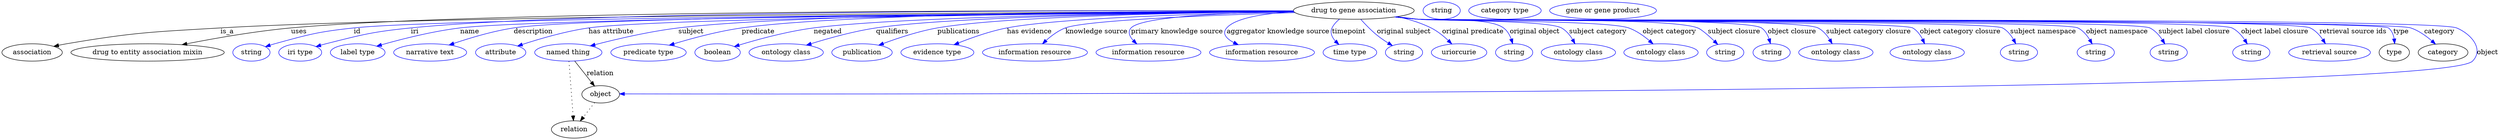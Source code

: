 digraph {
	graph [bb="0,0,5164.4,283"];
	node [label="\N"];
	"drug to gene association"	[height=0.5,
		label="drug to gene association",
		pos="2796.4,265",
		width=3.4664];
	association	[height=0.5,
		pos="62.394,178",
		width=1.7332];
	"drug to gene association" -> association	[label=is_a,
		lp="466.39,221.5",
		pos="e,107.28,190.69 2671.8,263.59 2251.9,261.98 890.16,254.86 452.39,229 310.11,220.59 273.9,219.98 133.39,196 128.08,195.09 122.58,\
194.02 117.09,192.86"];
	"drug to entity association mixin"	[height=0.5,
		pos="301.39,178",
		width=4.4052];
	"drug to gene association" -> "drug to entity association mixin"	[label=uses,
		lp="614.89,221.5",
		pos="e,372.71,194.12 2671.5,264.49 2268.5,265.68 1005.2,266.26 598.39,229 524.93,222.27 442.23,207.77 382.79,196.11"];
	id	[color=blue,
		height=0.5,
		label=string,
		pos="516.39,178",
		width=1.0652];
	"drug to gene association" -> id	[color=blue,
		label=id,
		lp="735.39,221.5",
		pos="e,545.37,190.01 2671.9,263.21 2254.7,260.38 920.73,249.8 728.39,229 654.48,221 636.06,215.79 564.39,196 561.28,195.14 558.08,194.18 \
554.89,193.17",
		style=solid];
	iri	[color=blue,
		height=0.5,
		label="iri type",
		pos="617.39,178",
		width=1.2277];
	"drug to gene association" -> iri	[color=blue,
		label=iri,
		lp="853.39,221.5",
		pos="e,650.01,190.16 2671.3,264.51 2299,265.59 1201.5,265.5 845.39,229 766.66,220.93 747.11,215.46 670.39,196 666.97,195.13 663.43,194.16 \
659.9,193.14",
		style=solid];
	name	[color=blue,
		height=0.5,
		label="label type",
		pos="736.39,178",
		width=1.5707];
	"drug to gene association" -> name	[color=blue,
		label=name,
		lp="967.39,221.5",
		pos="e,775.59,191.06 2672.1,263.12 2285.1,260.19 1117.2,249.7 947.39,229 891,222.12 827.78,205.98 785.37,193.88",
		style=solid];
	description	[color=blue,
		height=0.5,
		label="narrative text",
		pos="886.39,178",
		width=2.0943];
	"drug to gene association" -> description	[color=blue,
		label=description,
		lp="1098.9,221.5",
		pos="e,925.36,193.52 2672.1,263.38 2300.8,261.27 1216.2,253.1 1058.4,229 1015.9,222.51 969.07,208.43 935.04,196.86",
		style=solid];
	"has attribute"	[color=blue,
		height=0.5,
		label=attribute,
		pos="1031.4,178",
		width=1.4443];
	"drug to gene association" -> "has attribute"	[color=blue,
		label="has attribute",
		lp="1260.4,221.5",
		pos="e,1066.4,191.41 2672.2,263 2324.2,259.94 1355.8,249.67 1213.4,229 1165.7,222.07 1112.7,206.59 1076.2,194.67",
		style=solid];
	subject	[color=blue,
		height=0.5,
		label="named thing",
		pos="1171.4,178",
		width=1.9318];
	"drug to gene association" -> subject	[color=blue,
		label=subject,
		lp="1425.4,221.5",
		pos="e,1216.8,191.65 2671.6,263.92 2376.8,263.25 1643.5,258.55 1399.4,229 1339.6,221.76 1272.4,206.08 1226.5,194.2",
		style=solid];
	predicate	[color=blue,
		height=0.5,
		label="predicate type",
		pos="1337.4,178",
		width=2.1665];
	"drug to gene association" -> predicate	[color=blue,
		label=predicate,
		lp="1563.4,221.5",
		pos="e,1380.3,193.17 2671.5,264.15 2396.8,263.9 1747,259.94 1529.4,229 1481.5,222.19 1428.4,207.8 1390.2,196.2",
		style=solid];
	negated	[color=blue,
		height=0.5,
		label=boolean,
		pos="1480.4,178",
		width=1.2999];
	"drug to gene association" -> negated	[color=blue,
		label=negated,
		lp="1707.4,221.5",
		pos="e,1515,190.39 2672,263.17 2422.2,261 1867.1,253.49 1678.4,229 1624.6,222.02 1564.4,205.52 1524.6,193.37",
		style=solid];
	qualifiers	[color=blue,
		height=0.5,
		label="ontology class",
		pos="1621.4,178",
		width=2.1304];
	"drug to gene association" -> qualifiers	[color=blue,
		label=qualifiers,
		lp="1840.9,221.5",
		pos="e,1663.3,193.2 2672,263.12 2444.6,260.92 1970.4,253.47 1807.4,229 1761.1,222.05 1709.8,207.75 1672.8,196.22",
		style=solid];
	publications	[color=blue,
		height=0.5,
		label=publication,
		pos="1778.4,178",
		width=1.7332];
	"drug to gene association" -> publications	[color=blue,
		label=publications,
		lp="1978.4,221.5",
		pos="e,1813,193.08 2671.9,263.06 2468.1,260.84 2072.2,253.42 1934.4,229 1895.7,222.15 1853.4,208.15 1822.6,196.7",
		style=solid];
	"has evidence"	[color=blue,
		height=0.5,
		label="evidence type",
		pos="1934.4,178",
		width=2.0943];
	"drug to gene association" -> "has evidence"	[color=blue,
		label="has evidence",
		lp="2124.9,221.5",
		pos="e,1968.8,194.09 2672.9,262.22 2498.4,258.98 2188.6,250.36 2078.4,229 2043.9,222.31 2006.4,209.1 1978.3,197.94",
		style=solid];
	"knowledge source"	[color=blue,
		height=0.5,
		label="information resource",
		pos="2136.4,178",
		width=3.015];
	"drug to gene association" -> "knowledge source"	[color=blue,
		label="knowledge source",
		lp="2263.9,221.5",
		pos="e,2152,195.95 2674.9,260.79 2513.2,255.92 2242.5,245.44 2199.4,229 2184.6,223.35 2170.5,212.89 2159.5,202.99",
		style=solid];
	"primary knowledge source"	[color=blue,
		height=0.5,
		label="information resource",
		pos="2371.4,178",
		width=3.015];
	"drug to gene association" -> "primary knowledge source"	[color=blue,
		label="primary knowledge source",
		lp="2430.4,221.5",
		pos="e,2347.2,195.77 2672.2,263.09 2543.5,260.83 2357.9,253.32 2335.4,229 2328,220.97 2332.2,211.37 2340,202.74",
		style=solid];
	"aggregator knowledge source"	[color=blue,
		height=0.5,
		label="information resource",
		pos="2606.4,178",
		width=3.015];
	"drug to gene association" -> "aggregator knowledge source"	[color=blue,
		label="aggregator knowledge source",
		lp="2639.9,221.5",
		pos="e,2557.2,194.17 2672.3,262.73 2613.5,259.22 2552.1,250.31 2533.4,229 2523,217.1 2532.7,206.69 2548.1,198.49",
		style=solid];
	timepoint	[color=blue,
		height=0.5,
		label="time type",
		pos="2788.4,178",
		width=1.5346];
	"drug to gene association" -> timepoint	[color=blue,
		label=timepoint,
		lp="2786.4,221.5",
		pos="e,2765.6,194.47 2766.8,247.2 2760.6,242.2 2754.9,236.11 2751.4,229 2746.7,219.42 2751.1,209.79 2758.4,201.57",
		style=solid];
	"original subject"	[color=blue,
		height=0.5,
		label=string,
		pos="2900.4,178",
		width=1.0652];
	"drug to gene association" -> "original subject"	[color=blue,
		label="original subject",
		lp="2900.4,221.5",
		pos="e,2876.4,192.24 2811,246.75 2820.1,236.6 2832.3,223.86 2844.4,214 2851.6,208.17 2859.8,202.54 2867.7,197.56",
		style=solid];
	"original predicate"	[color=blue,
		height=0.5,
		label=uriorcurie,
		pos="3014.4,178",
		width=1.5887];
	"drug to gene association" -> "original predicate"	[color=blue,
		label="original predicate",
		lp="3042.9,221.5",
		pos="e,2999.2,195.85 2886.3,252.47 2909.9,247.29 2934.8,239.8 2956.4,229 2969.5,222.46 2982,212.32 2992.1,202.87",
		style=solid];
	"original object"	[color=blue,
		height=0.5,
		label=string,
		pos="3128.4,178",
		width=1.0652];
	"drug to gene association" -> "original object"	[color=blue,
		label="original object",
		lp="3170.9,221.5",
		pos="e,3125.4,196.17 2885.7,252.36 2900.6,250.51 2915.9,248.65 2930.4,247 2969.5,242.53 3074.6,252.13 3106.4,229 3114.1,223.4 3119.1,\
214.52 3122.4,205.79",
		style=solid];
	"subject category"	[color=blue,
		height=0.5,
		label="ontology class",
		pos="3261.4,178",
		width=2.1304];
	"drug to gene association" -> "subject category"	[color=blue,
		label="subject category",
		lp="3301.9,221.5",
		pos="e,3254.3,196.03 2883.5,252.11 2899.1,250.22 2915.2,248.42 2930.4,247 2963.2,243.92 3197.6,245.1 3226.4,229 3236.1,223.56 3243.7,\
214.18 3249.4,204.99",
		style=solid];
	"object category"	[color=blue,
		height=0.5,
		label="ontology class",
		pos="3432.4,178",
		width=2.1304];
	"drug to gene association" -> "object category"	[color=blue,
		label="object category",
		lp="3449.9,221.5",
		pos="e,3415.9,195.81 2882.8,251.95 2898.6,250.05 2915,248.3 2930.4,247 2978.6,242.95 3319.8,245.19 3365.4,229 3381.2,223.4 3396.3,212.69 \
3408.2,202.61",
		style=solid];
	"subject closure"	[color=blue,
		height=0.5,
		label=string,
		pos="3565.4,178",
		width=1.0652];
	"drug to gene association" -> "subject closure"	[color=blue,
		label="subject closure",
		lp="3583.9,221.5",
		pos="e,3549.9,194.72 2882.1,251.9 2898.1,249.99 2914.7,248.23 2930.4,247 2994.4,241.95 3448.6,252.57 3508.4,229 3516.2,225.92 3530.4,\
213.5 3542.6,201.81",
		style=solid];
	"object closure"	[color=blue,
		height=0.5,
		label=string,
		pos="3661.4,178",
		width=1.0652];
	"drug to gene association" -> "object closure"	[color=blue,
		label="object closure",
		lp="3703.4,221.5",
		pos="e,3659,196.41 2882,251.83 2898.1,249.92 2914.7,248.19 2930.4,247 2969.7,244.01 3607.8,251.25 3640.4,229 3648.2,223.68 3653.1,214.85 \
3656.2,206.09",
		style=solid];
	"subject category closure"	[color=blue,
		height=0.5,
		label="ontology class",
		pos="3794.4,178",
		width=2.1304];
	"drug to gene association" -> "subject category closure"	[color=blue,
		label="subject category closure",
		lp="3861.9,221.5",
		pos="e,3786.8,196.21 2881.7,251.83 2897.8,249.9 2914.6,248.17 2930.4,247 2976.2,243.6 3716.6,250.13 3757.4,229 3767.6,223.73 3775.7,214.24 \
3781.7,204.94",
		style=solid];
	"object category closure"	[color=blue,
		height=0.5,
		label="ontology class",
		pos="3983.4,178",
		width=2.1304];
	"drug to gene association" -> "object category closure"	[color=blue,
		label="object category closure",
		lp="4051.9,221.5",
		pos="e,3978.1,196.13 2881.7,251.77 2897.8,249.86 2914.6,248.14 2930.4,247 2958.7,244.96 3928.8,243.22 3953.4,229 3962.5,223.74 3969.2,\
214.51 3973.9,205.4",
		style=solid];
	"subject namespace"	[color=blue,
		height=0.5,
		label=string,
		pos="4173.4,178",
		width=1.0652];
	"drug to gene association" -> "subject namespace"	[color=blue,
		label="subject namespace",
		lp="4223.4,221.5",
		pos="e,4166.7,196.2 2881.3,251.78 2897.6,249.85 2914.5,248.12 2930.4,247 2963.9,244.63 4109.8,244.93 4139.4,229 4149.1,223.77 4156.6,\
214.42 4162,205.21",
		style=solid];
	"object namespace"	[color=blue,
		height=0.5,
		label=string,
		pos="4332.4,178",
		width=1.0652];
	"drug to gene association" -> "object namespace"	[color=blue,
		label="object namespace",
		lp="4376.4,221.5",
		pos="e,4325,195.76 2881.3,251.76 2897.6,249.83 2914.5,248.11 2930.4,247 2968.2,244.36 4261.6,246.29 4295.4,229 4305.7,223.7 4313.9,214.02 \
4319.9,204.58",
		style=solid];
	"subject label closure"	[color=blue,
		height=0.5,
		label=string,
		pos="4483.4,178",
		width=1.0652];
	"drug to gene association" -> "subject label closure"	[color=blue,
		label="subject label closure",
		lp="4536.4,221.5",
		pos="e,4475.4,195.78 2881.3,251.74 2897.6,249.82 2914.5,248.1 2930.4,247 2972.4,244.1 4406.7,247.68 4444.4,229 4455.1,223.69 4463.8,213.87 \
4470.2,204.33",
		style=solid];
	"object label closure"	[color=blue,
		height=0.5,
		label=string,
		pos="4654.4,178",
		width=1.0652];
	"drug to gene association" -> "object label closure"	[color=blue,
		label="object label closure",
		lp="4702.9,221.5",
		pos="e,4646.1,195.8 2881.3,251.73 2897.6,249.8 2914.5,248.09 2930.4,247 2977.1,243.8 4572.3,249.49 4614.4,229 4625.3,223.71 4634.1,213.89 \
4640.7,204.35",
		style=solid];
	"retrieval source ids"	[color=blue,
		height=0.5,
		label="retrieval source",
		pos="4816.4,178",
		width=2.347];
	"drug to gene association" -> "retrieval source ids"	[color=blue,
		label="retrieval source ids",
		lp="4864.9,221.5",
		pos="e,4807.8,196.3 2881,251.76 2897.3,249.82 2914.4,248.09 2930.4,247 2981.6,243.52 4730.3,251.44 4776.4,229 4787.1,223.79 4795.9,214.17 \
4802.4,204.76",
		style=solid];
	type	[height=0.5,
		pos="4950.4,178",
		width=0.86659];
	"drug to gene association" -> type	[color=blue,
		label=type,
		lp="4964.4,221.5",
		pos="e,4951.2,196.19 2881,251.75 2897.3,249.81 2914.4,248.08 2930.4,247 2958.2,245.12 4916.6,246.37 4938.4,229 4945.2,223.55 4948.6,214.93 \
4950.2,206.37",
		style=solid];
	category	[height=0.5,
		pos="5051.4,178",
		width=1.4263];
	"drug to gene association" -> category	[color=blue,
		label=category,
		lp="5043.9,221.5",
		pos="e,5035.8,195.26 2881,251.74 2897.3,249.8 2914.4,248.08 2930.4,247 2987.3,243.15 4930.3,247.22 4984.4,229 5000.6,223.54 5016.1,212.52 \
5028.1,202.21",
		style=solid];
	object	[height=0.5,
		pos="1238.4,91",
		width=1.0832];
	"drug to gene association" -> object	[color=blue,
		label=object,
		lp="5142.4,178",
		pos="e,1277.5,91.926 2881,251.74 2897.3,249.8 2914.4,248.08 2930.4,247 2990,242.99 5024.5,252.5 5079.4,229 5110.5,215.69 5135.1,184.11 \
5111.4,160 5041.1,88.423 1733.3,91.209 1287.8,91.91",
		style=solid];
	subject -> object	[label=relation,
		lp="1237.4,134.5",
		pos="e,1225.6,108.18 1184.6,160.21 1194.5,147.71 1208.1,130.45 1219.1,116.43"];
	relation	[height=0.5,
		pos="1183.4,18",
		width=1.2999];
	subject -> relation	[pos="e,1182.1,36.188 1172.7,159.79 1174.8,132.48 1178.8,78.994 1181.3,46.38",
		style=dotted];
	association_type	[color=blue,
		height=0.5,
		label=string,
		pos="2977.4,265",
		width=1.0652];
	association_category	[color=blue,
		height=0.5,
		label="category type",
		pos="3108.4,265",
		width=2.0762];
	object -> relation	[pos="e,1196.2,35.54 1225.9,73.889 1219,64.939 1210.2,53.617 1202.4,43.584",
		style=dotted];
	"drug to gene association_object"	[color=blue,
		height=0.5,
		label="gene or gene product",
		pos="3311.4,265",
		width=3.0692];
}
